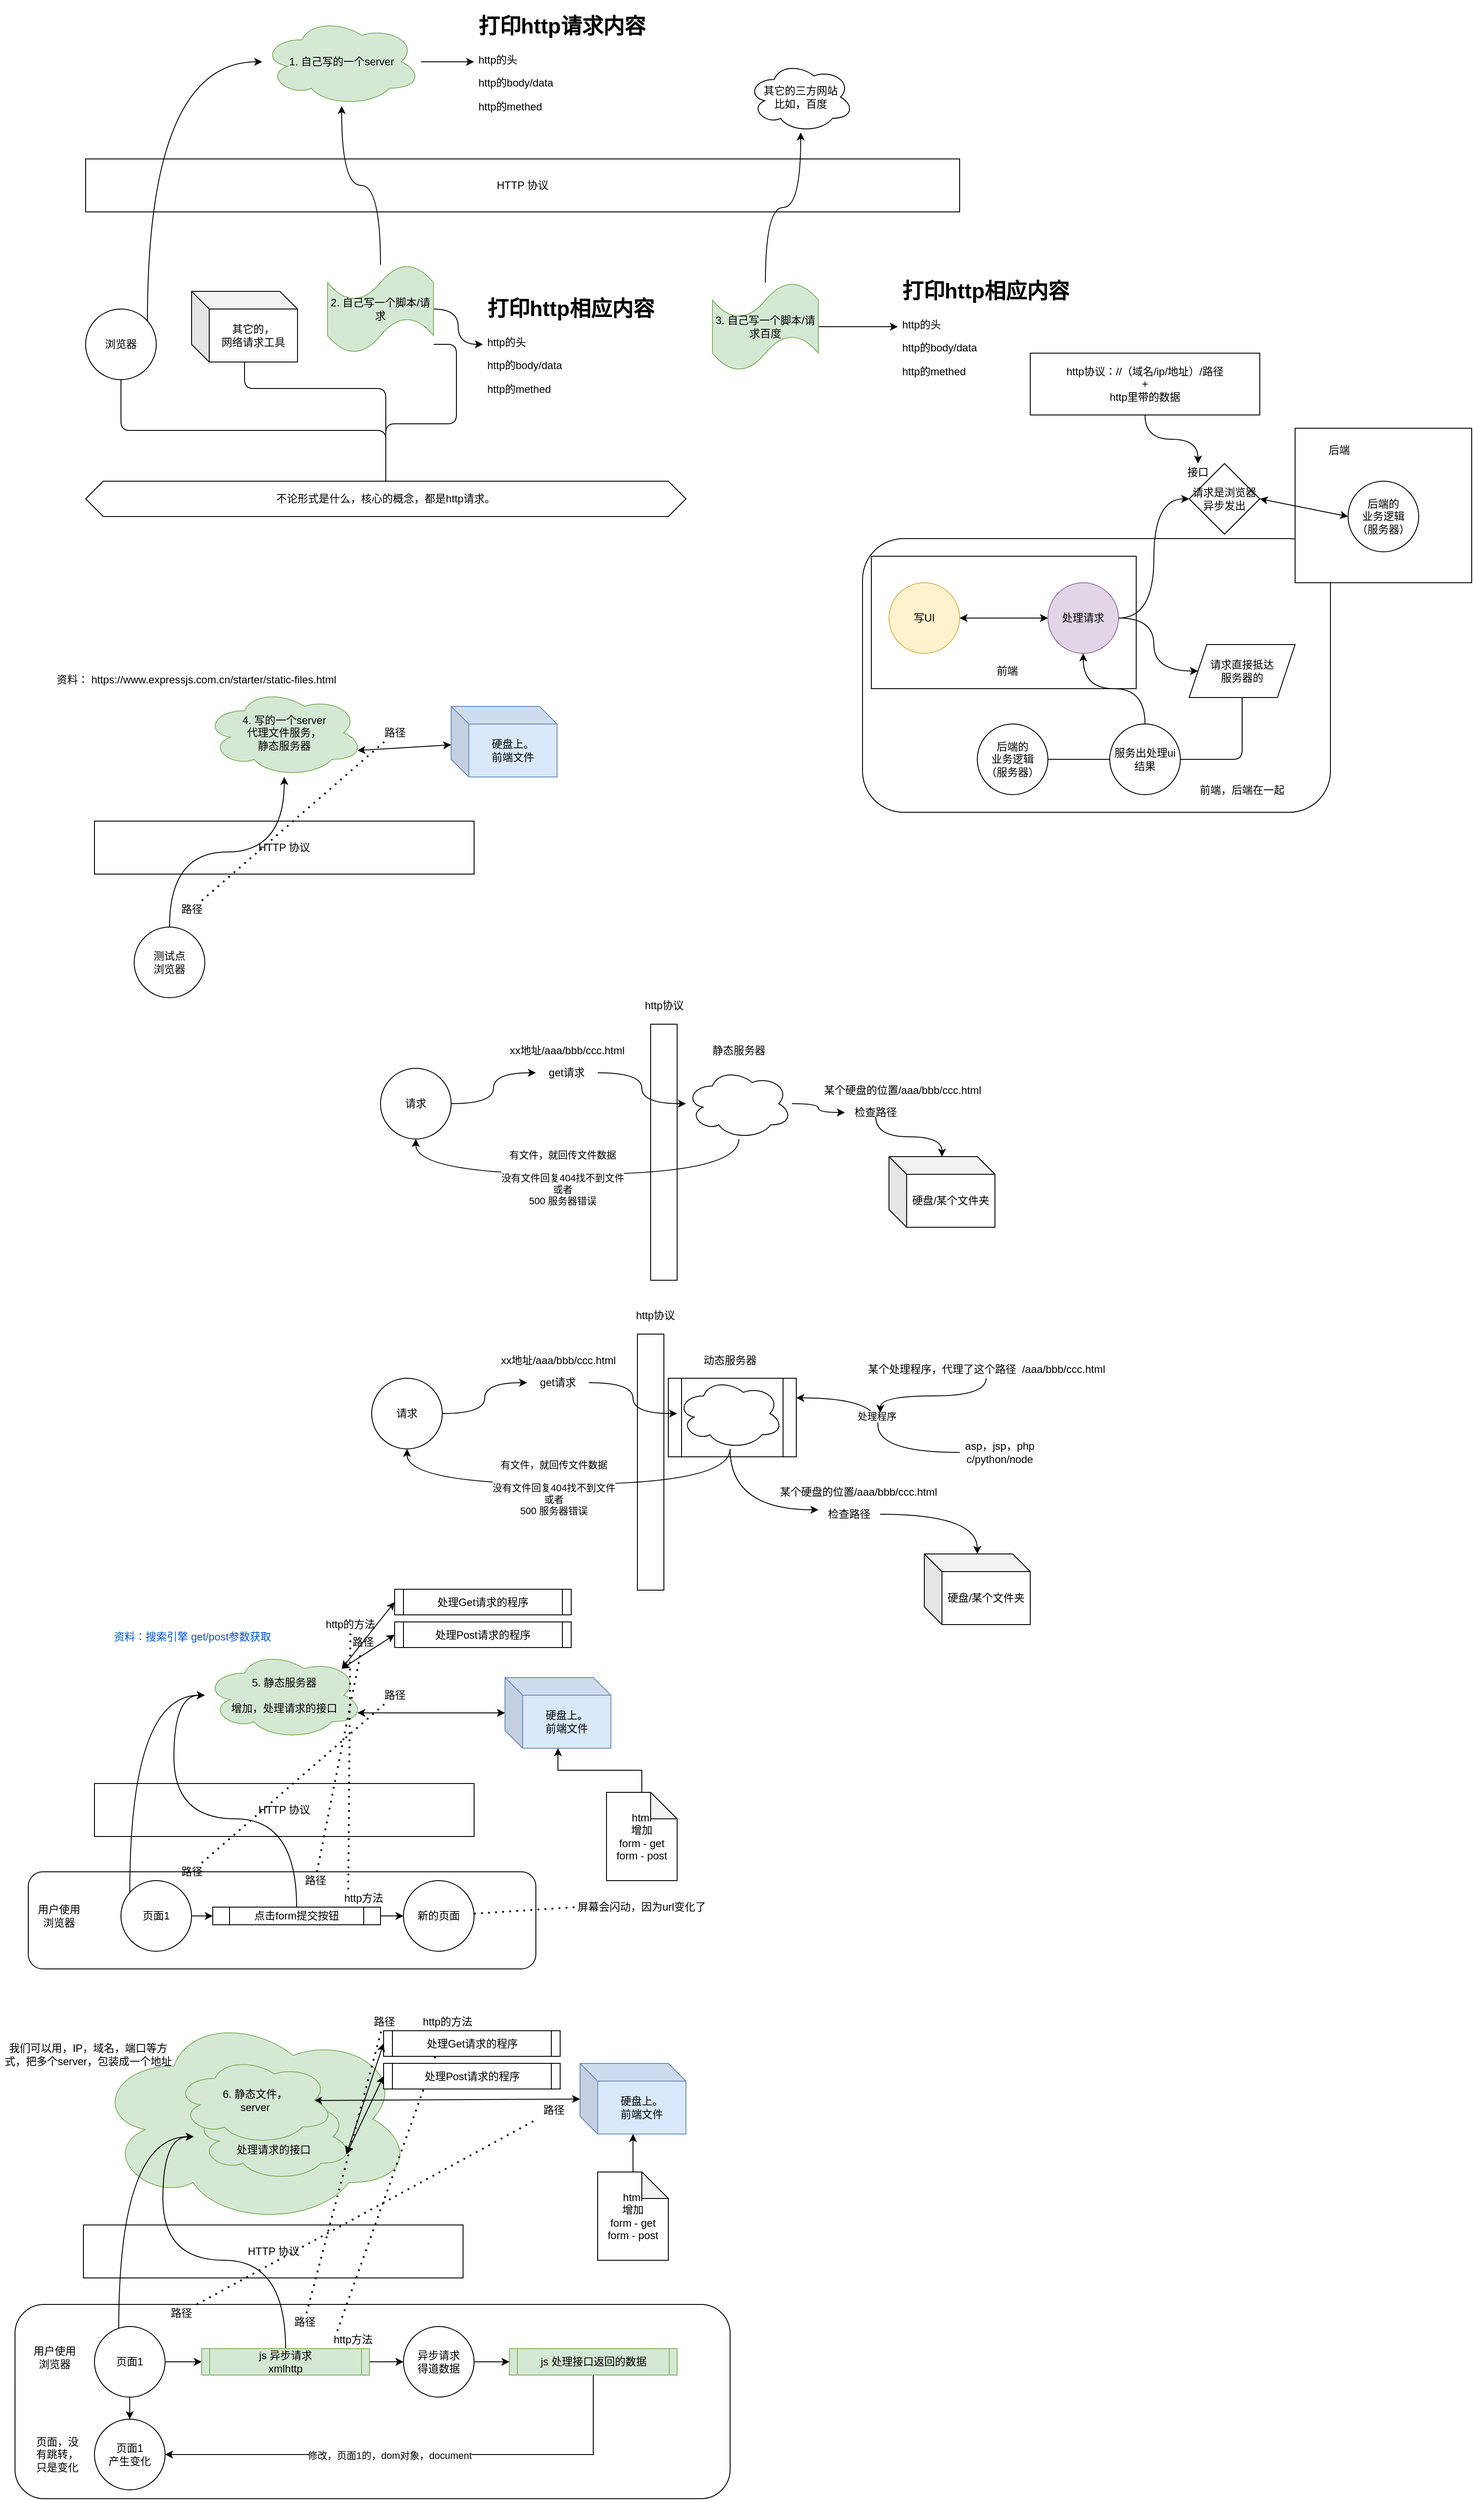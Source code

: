 <mxfile version="13.10.0" type="embed">
    <diagram id="GFjenZ3mAvN2gmw_pfTl" name="第 1 页">
        <mxGraphModel dx="1685" dy="584" grid="1" gridSize="10" guides="1" tooltips="1" connect="1" arrows="1" fold="1" page="1" pageScale="1" pageWidth="827" pageHeight="1169" math="0" shadow="0">
            <root>
                <mxCell id="0"/>
                <mxCell id="1" parent="0"/>
                <mxCell id="164" value="6. 静态文件，&lt;br&gt;server" style="ellipse;shape=cloud;whiteSpace=wrap;html=1;fillColor=#d5e8d4;strokeColor=#82b366;" vertex="1" parent="1">
                    <mxGeometry x="90" y="2300" width="360" height="240" as="geometry"/>
                </mxCell>
                <mxCell id="128" value="" style="rounded=1;whiteSpace=wrap;html=1;" parent="1" vertex="1">
                    <mxGeometry x="15" y="2140" width="575" height="110" as="geometry"/>
                </mxCell>
                <mxCell id="85" value="" style="shape=process;whiteSpace=wrap;html=1;backgroundOutline=1;strokeColor=#000000;" parent="1" vertex="1">
                    <mxGeometry x="740" y="1581" width="145" height="89" as="geometry"/>
                </mxCell>
                <mxCell id="66" value="" style="rounded=0;whiteSpace=wrap;html=1;strokeColor=#000000;" parent="1" vertex="1">
                    <mxGeometry x="720" y="1180" width="30" height="290" as="geometry"/>
                </mxCell>
                <mxCell id="43" value="" style="rounded=1;whiteSpace=wrap;html=1;strokeColor=#000000;" parent="1" vertex="1">
                    <mxGeometry x="960" y="630" width="530" height="310" as="geometry"/>
                </mxCell>
                <mxCell id="35" value="" style="rounded=0;whiteSpace=wrap;html=1;" parent="1" vertex="1">
                    <mxGeometry x="1450" y="505" width="200" height="175" as="geometry"/>
                </mxCell>
                <mxCell id="2" value="HTTP 协议" style="rounded=0;whiteSpace=wrap;html=1;" parent="1" vertex="1">
                    <mxGeometry x="80" y="200" width="990" height="60" as="geometry"/>
                </mxCell>
                <mxCell id="5" style="edgeStyle=orthogonalEdgeStyle;rounded=0;orthogonalLoop=1;jettySize=auto;html=1;curved=1;" parent="1" source="3" target="4" edge="1">
                    <mxGeometry relative="1" as="geometry">
                        <Array as="points">
                            <mxPoint x="150" y="90"/>
                        </Array>
                    </mxGeometry>
                </mxCell>
                <mxCell id="18" style="endArrow=none;html=1;fontFamily=Helvetica;fontSize=11;fontColor=#000000;align=center;strokeColor=#000000;edgeStyle=orthogonalEdgeStyle;" parent="1" source="3" target="17" edge="1">
                    <mxGeometry relative="1" as="geometry"/>
                </mxCell>
                <mxCell id="3" value="浏览器" style="ellipse;whiteSpace=wrap;html=1;aspect=fixed;" parent="1" vertex="1">
                    <mxGeometry x="80" y="370" width="80" height="80" as="geometry"/>
                </mxCell>
                <mxCell id="7" style="edgeStyle=orthogonalEdgeStyle;curved=1;rounded=0;orthogonalLoop=1;jettySize=auto;html=1;" parent="1" source="4" target="6" edge="1">
                    <mxGeometry relative="1" as="geometry"/>
                </mxCell>
                <mxCell id="4" value="1. 自己写的一个server" style="ellipse;shape=cloud;whiteSpace=wrap;html=1;fillColor=#d5e8d4;strokeColor=#82b366;" parent="1" vertex="1">
                    <mxGeometry x="280" y="40" width="180" height="100" as="geometry"/>
                </mxCell>
                <mxCell id="6" value="&lt;h1&gt;打印http请求内容&lt;/h1&gt;&lt;p&gt;http的头&lt;/p&gt;&lt;p&gt;http的body/data&lt;/p&gt;&lt;p&gt;http的methed&lt;/p&gt;" style="text;html=1;strokeColor=none;fillColor=none;spacing=5;spacingTop=-20;whiteSpace=wrap;overflow=hidden;rounded=0;" parent="1" vertex="1">
                    <mxGeometry x="520" y="30" width="300" height="120" as="geometry"/>
                </mxCell>
                <mxCell id="9" style="edgeStyle=orthogonalEdgeStyle;curved=1;rounded=0;orthogonalLoop=1;jettySize=auto;html=1;" parent="1" source="8" target="4" edge="1">
                    <mxGeometry relative="1" as="geometry"/>
                </mxCell>
                <mxCell id="11" style="edgeStyle=orthogonalEdgeStyle;curved=1;rounded=0;orthogonalLoop=1;jettySize=auto;html=1;" parent="1" source="8" target="10" edge="1">
                    <mxGeometry relative="1" as="geometry"/>
                </mxCell>
                <mxCell id="19" style="endArrow=none;html=1;fontFamily=Helvetica;fontSize=11;fontColor=#000000;align=center;strokeColor=#000000;edgeStyle=orthogonalEdgeStyle;" parent="1" source="8" target="17" edge="1">
                    <mxGeometry relative="1" as="geometry">
                        <Array as="points">
                            <mxPoint x="500" y="410"/>
                            <mxPoint x="500" y="500"/>
                            <mxPoint x="420" y="500"/>
                        </Array>
                    </mxGeometry>
                </mxCell>
                <mxCell id="8" value="2. 自己写一个脚本/请求" style="shape=tape;whiteSpace=wrap;html=1;fillColor=#d5e8d4;strokeColor=#82b366;" parent="1" vertex="1">
                    <mxGeometry x="354" y="320" width="120" height="100" as="geometry"/>
                </mxCell>
                <mxCell id="10" value="&lt;h1&gt;打印http相应内容&lt;/h1&gt;&lt;p&gt;http的头&lt;/p&gt;&lt;p&gt;http的body/data&lt;/p&gt;&lt;p&gt;http的methed&lt;/p&gt;" style="text;html=1;strokeColor=none;fillColor=none;spacing=5;spacingTop=-20;whiteSpace=wrap;overflow=hidden;rounded=0;" parent="1" vertex="1">
                    <mxGeometry x="530" y="350" width="210" height="120" as="geometry"/>
                </mxCell>
                <mxCell id="12" value="其它的三方网站&lt;br&gt;比如，百度" style="ellipse;shape=cloud;whiteSpace=wrap;html=1;" parent="1" vertex="1">
                    <mxGeometry x="830" y="90" width="120" height="80" as="geometry"/>
                </mxCell>
                <mxCell id="14" style="edgeStyle=orthogonalEdgeStyle;curved=1;rounded=0;orthogonalLoop=1;jettySize=auto;html=1;" parent="1" source="13" target="12" edge="1">
                    <mxGeometry relative="1" as="geometry"/>
                </mxCell>
                <mxCell id="16" style="edgeStyle=orthogonalEdgeStyle;curved=1;rounded=0;orthogonalLoop=1;jettySize=auto;html=1;entryX=0;entryY=0.5;entryDx=0;entryDy=0;" parent="1" source="13" target="15" edge="1">
                    <mxGeometry relative="1" as="geometry"/>
                </mxCell>
                <mxCell id="13" value="3. 自己写一个脚本/请求百度" style="shape=tape;whiteSpace=wrap;html=1;fillColor=#d5e8d4;strokeColor=#82b366;" parent="1" vertex="1">
                    <mxGeometry x="790" y="340" width="120" height="100" as="geometry"/>
                </mxCell>
                <mxCell id="15" value="&lt;h1&gt;打印http相应内容&lt;/h1&gt;&lt;p&gt;http的头&lt;/p&gt;&lt;p&gt;http的body/data&lt;/p&gt;&lt;p&gt;http的methed&lt;/p&gt;" style="text;html=1;strokeColor=none;fillColor=none;spacing=5;spacingTop=-20;whiteSpace=wrap;overflow=hidden;rounded=0;" parent="1" vertex="1">
                    <mxGeometry x="1000" y="330" width="210" height="120" as="geometry"/>
                </mxCell>
                <mxCell id="17" value="不论形式是什么，核心的概念，都是http请求。" style="shape=hexagon;perimeter=hexagonPerimeter2;whiteSpace=wrap;html=1;fixedSize=1;" parent="1" vertex="1">
                    <mxGeometry x="80" y="565" width="680" height="40" as="geometry"/>
                </mxCell>
                <mxCell id="22" style="endArrow=none;html=1;fontFamily=Helvetica;fontSize=11;fontColor=#000000;align=center;strokeColor=#000000;edgeStyle=orthogonalEdgeStyle;" parent="1" source="21" target="17" edge="1">
                    <mxGeometry relative="1" as="geometry">
                        <Array as="points">
                            <mxPoint x="260" y="460"/>
                            <mxPoint x="420" y="460"/>
                        </Array>
                    </mxGeometry>
                </mxCell>
                <mxCell id="21" value="其它的，&lt;br&gt;网络请求工具" style="shape=cube;whiteSpace=wrap;html=1;boundedLbl=1;backgroundOutline=1;darkOpacity=0.05;darkOpacity2=0.1;" parent="1" vertex="1">
                    <mxGeometry x="200" y="350" width="120" height="80" as="geometry"/>
                </mxCell>
                <mxCell id="28" value="" style="group" parent="1" vertex="1" connectable="0">
                    <mxGeometry x="970" y="650" width="300" height="150" as="geometry"/>
                </mxCell>
                <mxCell id="26" value="" style="rounded=0;whiteSpace=wrap;html=1;" parent="28" vertex="1">
                    <mxGeometry width="300" height="150" as="geometry"/>
                </mxCell>
                <mxCell id="23" value="处理请求" style="ellipse;whiteSpace=wrap;html=1;aspect=fixed;fillColor=#e1d5e7;strokeColor=#9673a6;" parent="28" vertex="1">
                    <mxGeometry x="200" y="30" width="80" height="80" as="geometry"/>
                </mxCell>
                <mxCell id="24" value="写UI" style="ellipse;whiteSpace=wrap;html=1;aspect=fixed;fillColor=#fff2cc;strokeColor=#d6b656;" parent="28" vertex="1">
                    <mxGeometry x="20" y="30" width="80" height="80" as="geometry"/>
                </mxCell>
                <mxCell id="25" value="" style="endArrow=classic;startArrow=classic;html=1;" parent="28" source="24" target="23" edge="1">
                    <mxGeometry width="50" height="50" relative="1" as="geometry">
                        <mxPoint x="130" y="100" as="sourcePoint"/>
                        <mxPoint x="180" y="50" as="targetPoint"/>
                    </mxGeometry>
                </mxCell>
                <mxCell id="27" value="前端" style="text;html=1;strokeColor=none;fillColor=none;align=center;verticalAlign=middle;whiteSpace=wrap;rounded=0;" parent="28" vertex="1">
                    <mxGeometry x="134" y="120" width="40" height="20" as="geometry"/>
                </mxCell>
                <mxCell id="29" value="请求是浏览器异步发出" style="rhombus;whiteSpace=wrap;html=1;" parent="1" vertex="1">
                    <mxGeometry x="1330" y="545" width="80" height="80" as="geometry"/>
                </mxCell>
                <mxCell id="42" style="endArrow=none;html=1;fontFamily=Helvetica;fontSize=11;fontColor=#000000;align=center;strokeColor=#000000;edgeStyle=orthogonalEdgeStyle;" parent="1" source="30" target="41" edge="1">
                    <mxGeometry relative="1" as="geometry">
                        <Array as="points">
                            <mxPoint x="1390" y="880"/>
                        </Array>
                    </mxGeometry>
                </mxCell>
                <mxCell id="30" value="请求直接抵达&lt;br&gt;服务器的" style="shape=parallelogram;perimeter=parallelogramPerimeter;whiteSpace=wrap;html=1;fixedSize=1;" parent="1" vertex="1">
                    <mxGeometry x="1330" y="750" width="120" height="60" as="geometry"/>
                </mxCell>
                <mxCell id="31" style="edgeStyle=orthogonalEdgeStyle;curved=1;rounded=0;orthogonalLoop=1;jettySize=auto;html=1;entryX=0;entryY=0.5;entryDx=0;entryDy=0;" parent="1" source="23" target="29" edge="1">
                    <mxGeometry relative="1" as="geometry"/>
                </mxCell>
                <mxCell id="32" style="edgeStyle=orthogonalEdgeStyle;curved=1;rounded=0;orthogonalLoop=1;jettySize=auto;html=1;entryX=0;entryY=0.5;entryDx=0;entryDy=0;" parent="1" source="23" target="30" edge="1">
                    <mxGeometry relative="1" as="geometry"/>
                </mxCell>
                <mxCell id="33" value="后端的&lt;br&gt;业务逻辑&lt;br&gt;（服务器）" style="ellipse;whiteSpace=wrap;html=1;aspect=fixed;" parent="1" vertex="1">
                    <mxGeometry x="1510" y="565" width="80" height="80" as="geometry"/>
                </mxCell>
                <mxCell id="34" value="" style="endArrow=classic;startArrow=classic;html=1;entryX=0;entryY=0.5;entryDx=0;entryDy=0;exitX=1;exitY=0.5;exitDx=0;exitDy=0;" parent="1" source="29" target="33" edge="1">
                    <mxGeometry width="50" height="50" relative="1" as="geometry">
                        <mxPoint x="1480" y="560" as="sourcePoint"/>
                        <mxPoint x="1530" y="510" as="targetPoint"/>
                    </mxGeometry>
                </mxCell>
                <mxCell id="36" value="后端" style="text;html=1;strokeColor=none;fillColor=none;align=center;verticalAlign=middle;whiteSpace=wrap;rounded=0;" parent="1" vertex="1">
                    <mxGeometry x="1480" y="520" width="40" height="20" as="geometry"/>
                </mxCell>
                <mxCell id="37" value="接口" style="text;html=1;strokeColor=none;fillColor=none;align=center;verticalAlign=middle;whiteSpace=wrap;rounded=0;" parent="1" vertex="1">
                    <mxGeometry x="1320" y="545" width="40" height="20" as="geometry"/>
                </mxCell>
                <mxCell id="39" value="" style="edgeStyle=orthogonalEdgeStyle;curved=1;rounded=0;orthogonalLoop=1;jettySize=auto;html=1;" parent="1" source="38" target="37" edge="1">
                    <mxGeometry relative="1" as="geometry"/>
                </mxCell>
                <mxCell id="38" value="http协议：//（域名/ip/地址）/路径&lt;br&gt;+&lt;br&gt;http里带的数据" style="text;html=1;fillColor=none;align=center;verticalAlign=middle;whiteSpace=wrap;rounded=0;strokeColor=#000000;" parent="1" vertex="1">
                    <mxGeometry x="1150" y="420" width="260" height="70" as="geometry"/>
                </mxCell>
                <mxCell id="41" value="后端的&lt;br&gt;业务逻辑&lt;br&gt;（服务器）" style="ellipse;whiteSpace=wrap;html=1;aspect=fixed;" parent="1" vertex="1">
                    <mxGeometry x="1090" y="840" width="80" height="80" as="geometry"/>
                </mxCell>
                <mxCell id="44" value="前端，后端在一起" style="text;html=1;strokeColor=none;fillColor=none;align=center;verticalAlign=middle;whiteSpace=wrap;rounded=0;" parent="1" vertex="1">
                    <mxGeometry x="1330" y="900" width="120" height="30" as="geometry"/>
                </mxCell>
                <mxCell id="46" style="edgeStyle=orthogonalEdgeStyle;curved=1;rounded=0;orthogonalLoop=1;jettySize=auto;html=1;" parent="1" source="45" target="23" edge="1">
                    <mxGeometry relative="1" as="geometry"/>
                </mxCell>
                <mxCell id="45" value="服务出处理ui结果" style="ellipse;whiteSpace=wrap;html=1;aspect=fixed;strokeColor=#000000;" parent="1" vertex="1">
                    <mxGeometry x="1240" y="840" width="80" height="80" as="geometry"/>
                </mxCell>
                <mxCell id="47" value="4. 写的一个server&lt;br&gt;代理文件服务，&lt;br&gt;静态服务器" style="ellipse;shape=cloud;whiteSpace=wrap;html=1;fillColor=#d5e8d4;strokeColor=#82b366;" parent="1" vertex="1">
                    <mxGeometry x="215" y="800" width="180" height="100" as="geometry"/>
                </mxCell>
                <mxCell id="48" value="静态服务器" style="text;html=1;strokeColor=none;fillColor=none;align=center;verticalAlign=middle;whiteSpace=wrap;rounded=0;" parent="1" vertex="1">
                    <mxGeometry x="770" y="1200" width="100" height="20" as="geometry"/>
                </mxCell>
                <mxCell id="51" value="请求" style="ellipse;whiteSpace=wrap;html=1;aspect=fixed;strokeColor=#000000;" parent="1" vertex="1">
                    <mxGeometry x="414" y="1230" width="80" height="80" as="geometry"/>
                </mxCell>
                <mxCell id="57" style="edgeStyle=orthogonalEdgeStyle;curved=1;rounded=0;orthogonalLoop=1;jettySize=auto;html=1;" parent="1" source="54" target="56" edge="1">
                    <mxGeometry relative="1" as="geometry"/>
                </mxCell>
                <mxCell id="63" style="edgeStyle=orthogonalEdgeStyle;curved=1;rounded=0;orthogonalLoop=1;jettySize=auto;html=1;entryX=0.5;entryY=1;entryDx=0;entryDy=0;" parent="1" source="53" target="51" edge="1">
                    <mxGeometry relative="1" as="geometry">
                        <Array as="points">
                            <mxPoint x="820" y="1350"/>
                            <mxPoint x="454" y="1350"/>
                        </Array>
                    </mxGeometry>
                </mxCell>
                <mxCell id="64" value="有文件，就回传文件数据&lt;br&gt;&lt;br&gt;没有文件回复404找不到文件&lt;br&gt;或者&lt;br&gt;500 服务器错误" style="edgeLabel;html=1;align=center;verticalAlign=middle;resizable=0;points=[];" parent="63" vertex="1" connectable="0">
                    <mxGeometry x="0.079" y="4" relative="1" as="geometry">
                        <mxPoint as="offset"/>
                    </mxGeometry>
                </mxCell>
                <mxCell id="53" value="" style="ellipse;shape=cloud;whiteSpace=wrap;html=1;strokeColor=#000000;" parent="1" vertex="1">
                    <mxGeometry x="760" y="1230" width="120" height="80" as="geometry"/>
                </mxCell>
                <mxCell id="56" value="硬盘/某个文件夹" style="shape=cube;whiteSpace=wrap;html=1;boundedLbl=1;backgroundOutline=1;darkOpacity=0.05;darkOpacity2=0.1;strokeColor=#000000;" parent="1" vertex="1">
                    <mxGeometry x="990" y="1330" width="120" height="80" as="geometry"/>
                </mxCell>
                <mxCell id="54" value="检查路径" style="text;html=1;strokeColor=none;fillColor=none;align=center;verticalAlign=middle;whiteSpace=wrap;rounded=0;" parent="1" vertex="1">
                    <mxGeometry x="940" y="1275" width="70" height="10" as="geometry"/>
                </mxCell>
                <mxCell id="59" style="edgeStyle=orthogonalEdgeStyle;curved=1;rounded=0;orthogonalLoop=1;jettySize=auto;html=1;" parent="1" source="53" target="54" edge="1">
                    <mxGeometry relative="1" as="geometry">
                        <mxPoint x="880" y="1270" as="sourcePoint"/>
                        <mxPoint x="1050" y="1330" as="targetPoint"/>
                    </mxGeometry>
                </mxCell>
                <mxCell id="65" value="" style="edgeStyle=orthogonalEdgeStyle;curved=1;rounded=0;orthogonalLoop=1;jettySize=auto;html=1;" parent="1" source="55" target="53" edge="1">
                    <mxGeometry relative="1" as="geometry"/>
                </mxCell>
                <mxCell id="55" value="get请求" style="text;html=1;strokeColor=none;fillColor=none;align=center;verticalAlign=middle;whiteSpace=wrap;rounded=0;" parent="1" vertex="1">
                    <mxGeometry x="590" y="1230" width="70" height="10" as="geometry"/>
                </mxCell>
                <mxCell id="60" style="edgeStyle=orthogonalEdgeStyle;curved=1;rounded=0;orthogonalLoop=1;jettySize=auto;html=1;" parent="1" source="51" target="55" edge="1">
                    <mxGeometry relative="1" as="geometry">
                        <mxPoint x="750" y="1270" as="targetPoint"/>
                        <mxPoint x="494" y="1270" as="sourcePoint"/>
                    </mxGeometry>
                </mxCell>
                <mxCell id="61" value="xx地址/aaa/bbb/ccc.html" style="text;html=1;align=center;verticalAlign=middle;resizable=0;points=[];autosize=1;" parent="1" vertex="1">
                    <mxGeometry x="550" y="1200" width="150" height="20" as="geometry"/>
                </mxCell>
                <mxCell id="62" value="某个硬盘的位置/aaa/bbb/ccc.html" style="text;html=1;align=center;verticalAlign=middle;resizable=0;points=[];autosize=1;" parent="1" vertex="1">
                    <mxGeometry x="910" y="1245" width="190" height="20" as="geometry"/>
                </mxCell>
                <mxCell id="67" value="http协议" style="text;html=1;align=center;verticalAlign=middle;resizable=0;points=[];autosize=1;" parent="1" vertex="1">
                    <mxGeometry x="705" y="1149" width="60" height="20" as="geometry"/>
                </mxCell>
                <mxCell id="68" value="" style="rounded=0;whiteSpace=wrap;html=1;strokeColor=#000000;" parent="1" vertex="1">
                    <mxGeometry x="705" y="1531" width="30" height="290" as="geometry"/>
                </mxCell>
                <mxCell id="69" value="动态服务器" style="text;html=1;strokeColor=none;fillColor=none;align=center;verticalAlign=middle;whiteSpace=wrap;rounded=0;" parent="1" vertex="1">
                    <mxGeometry x="760" y="1551" width="100" height="20" as="geometry"/>
                </mxCell>
                <mxCell id="70" value="请求" style="ellipse;whiteSpace=wrap;html=1;aspect=fixed;strokeColor=#000000;" parent="1" vertex="1">
                    <mxGeometry x="404" y="1581" width="80" height="80" as="geometry"/>
                </mxCell>
                <mxCell id="71" style="edgeStyle=orthogonalEdgeStyle;curved=1;rounded=0;orthogonalLoop=1;jettySize=auto;html=1;" parent="1" source="76" target="75" edge="1">
                    <mxGeometry relative="1" as="geometry"/>
                </mxCell>
                <mxCell id="72" style="edgeStyle=orthogonalEdgeStyle;curved=1;rounded=0;orthogonalLoop=1;jettySize=auto;html=1;entryX=0.5;entryY=1;entryDx=0;entryDy=0;" parent="1" source="74" target="70" edge="1">
                    <mxGeometry relative="1" as="geometry">
                        <Array as="points">
                            <mxPoint x="810" y="1701"/>
                            <mxPoint x="444" y="1701"/>
                        </Array>
                    </mxGeometry>
                </mxCell>
                <mxCell id="73" value="有文件，就回传文件数据&lt;br&gt;&lt;br&gt;没有文件回复404找不到文件&lt;br&gt;或者&lt;br&gt;500 服务器错误" style="edgeLabel;html=1;align=center;verticalAlign=middle;resizable=0;points=[];" parent="72" vertex="1" connectable="0">
                    <mxGeometry x="0.079" y="4" relative="1" as="geometry">
                        <mxPoint as="offset"/>
                    </mxGeometry>
                </mxCell>
                <mxCell id="74" value="" style="ellipse;shape=cloud;whiteSpace=wrap;html=1;strokeColor=#000000;" parent="1" vertex="1">
                    <mxGeometry x="750" y="1581" width="120" height="80" as="geometry"/>
                </mxCell>
                <mxCell id="75" value="硬盘/某个文件夹" style="shape=cube;whiteSpace=wrap;html=1;boundedLbl=1;backgroundOutline=1;darkOpacity=0.05;darkOpacity2=0.1;strokeColor=#000000;" parent="1" vertex="1">
                    <mxGeometry x="1030" y="1780" width="120" height="80" as="geometry"/>
                </mxCell>
                <mxCell id="76" value="检查路径" style="text;html=1;strokeColor=none;fillColor=none;align=center;verticalAlign=middle;whiteSpace=wrap;rounded=0;" parent="1" vertex="1">
                    <mxGeometry x="910" y="1730" width="70" height="10" as="geometry"/>
                </mxCell>
                <mxCell id="77" style="edgeStyle=orthogonalEdgeStyle;curved=1;rounded=0;orthogonalLoop=1;jettySize=auto;html=1;" parent="1" source="74" target="76" edge="1">
                    <mxGeometry relative="1" as="geometry">
                        <mxPoint x="870" y="1621" as="sourcePoint"/>
                        <mxPoint x="1040" y="1681" as="targetPoint"/>
                        <Array as="points">
                            <mxPoint x="810" y="1730"/>
                        </Array>
                    </mxGeometry>
                </mxCell>
                <mxCell id="78" value="" style="edgeStyle=orthogonalEdgeStyle;curved=1;rounded=0;orthogonalLoop=1;jettySize=auto;html=1;" parent="1" source="79" target="74" edge="1">
                    <mxGeometry relative="1" as="geometry"/>
                </mxCell>
                <mxCell id="79" value="get请求" style="text;html=1;strokeColor=none;fillColor=none;align=center;verticalAlign=middle;whiteSpace=wrap;rounded=0;" parent="1" vertex="1">
                    <mxGeometry x="580" y="1581" width="70" height="10" as="geometry"/>
                </mxCell>
                <mxCell id="80" style="edgeStyle=orthogonalEdgeStyle;curved=1;rounded=0;orthogonalLoop=1;jettySize=auto;html=1;" parent="1" source="70" target="79" edge="1">
                    <mxGeometry relative="1" as="geometry">
                        <mxPoint x="740" y="1621" as="targetPoint"/>
                        <mxPoint x="484" y="1621" as="sourcePoint"/>
                    </mxGeometry>
                </mxCell>
                <mxCell id="81" value="xx地址/aaa/bbb/ccc.html" style="text;html=1;align=center;verticalAlign=middle;resizable=0;points=[];autosize=1;" parent="1" vertex="1">
                    <mxGeometry x="540" y="1551" width="150" height="20" as="geometry"/>
                </mxCell>
                <mxCell id="82" value="某个硬盘的位置/aaa/bbb/ccc.html" style="text;html=1;align=center;verticalAlign=middle;resizable=0;points=[];autosize=1;" parent="1" vertex="1">
                    <mxGeometry x="860" y="1700" width="190" height="20" as="geometry"/>
                </mxCell>
                <mxCell id="83" value="http协议" style="text;html=1;align=center;verticalAlign=middle;resizable=0;points=[];autosize=1;" parent="1" vertex="1">
                    <mxGeometry x="695" y="1500" width="60" height="20" as="geometry"/>
                </mxCell>
                <mxCell id="86" style="edgeStyle=orthogonalEdgeStyle;curved=1;rounded=0;orthogonalLoop=1;jettySize=auto;html=1;entryX=1;entryY=0.25;entryDx=0;entryDy=0;" parent="1" source="84" target="85" edge="1">
                    <mxGeometry relative="1" as="geometry"/>
                </mxCell>
                <mxCell id="88" value="处理程序" style="edgeLabel;html=1;align=center;verticalAlign=middle;resizable=0;points=[];" parent="86" vertex="1" connectable="0">
                    <mxGeometry x="0.086" y="2" relative="1" as="geometry">
                        <mxPoint as="offset"/>
                    </mxGeometry>
                </mxCell>
                <mxCell id="84" value="asp，jsp，php&lt;br&gt;c/python/node" style="text;html=1;align=center;verticalAlign=middle;resizable=0;points=[];autosize=1;" parent="1" vertex="1">
                    <mxGeometry x="1070" y="1650" width="90" height="30" as="geometry"/>
                </mxCell>
                <mxCell id="90" style="edgeStyle=orthogonalEdgeStyle;curved=1;rounded=0;orthogonalLoop=1;jettySize=auto;html=1;" parent="1" source="89" edge="1">
                    <mxGeometry relative="1" as="geometry">
                        <mxPoint x="980" y="1620" as="targetPoint"/>
                    </mxGeometry>
                </mxCell>
                <mxCell id="89" value="某个处理程序，代理了这个路径&amp;nbsp; /aaa/bbb/ccc.html" style="text;html=1;align=center;verticalAlign=middle;resizable=0;points=[];autosize=1;" parent="1" vertex="1">
                    <mxGeometry x="960" y="1561" width="280" height="20" as="geometry"/>
                </mxCell>
                <mxCell id="91" value="HTTP 协议" style="rounded=0;whiteSpace=wrap;html=1;" parent="1" vertex="1">
                    <mxGeometry x="90" y="950" width="430" height="60" as="geometry"/>
                </mxCell>
                <mxCell id="94" style="edgeStyle=orthogonalEdgeStyle;curved=1;rounded=0;orthogonalLoop=1;jettySize=auto;html=1;" parent="1" source="93" target="47" edge="1">
                    <mxGeometry relative="1" as="geometry"/>
                </mxCell>
                <mxCell id="93" value="测试点&lt;br&gt;浏览器" style="ellipse;whiteSpace=wrap;html=1;aspect=fixed;strokeColor=#000000;" parent="1" vertex="1">
                    <mxGeometry x="135" y="1070" width="80" height="80" as="geometry"/>
                </mxCell>
                <mxCell id="95" value="硬盘上。&lt;br&gt;前端文件" style="shape=cube;whiteSpace=wrap;html=1;boundedLbl=1;backgroundOutline=1;darkOpacity=0.05;darkOpacity2=0.1;strokeColor=#6c8ebf;fillColor=#dae8fc;" parent="1" vertex="1">
                    <mxGeometry x="494" y="820" width="120" height="80" as="geometry"/>
                </mxCell>
                <mxCell id="96" value="" style="endArrow=classic;startArrow=classic;html=1;exitX=0.96;exitY=0.7;exitDx=0;exitDy=0;exitPerimeter=0;" parent="1" source="47" target="95" edge="1">
                    <mxGeometry width="50" height="50" relative="1" as="geometry">
                        <mxPoint x="410" y="890" as="sourcePoint"/>
                        <mxPoint x="460" y="840" as="targetPoint"/>
                    </mxGeometry>
                </mxCell>
                <mxCell id="97" value="路径" style="text;html=1;align=center;verticalAlign=middle;resizable=0;points=[];autosize=1;" parent="1" vertex="1">
                    <mxGeometry x="180" y="1040" width="40" height="20" as="geometry"/>
                </mxCell>
                <mxCell id="98" value="路径" style="text;html=1;align=center;verticalAlign=middle;resizable=0;points=[];autosize=1;" parent="1" vertex="1">
                    <mxGeometry x="410" y="840" width="40" height="20" as="geometry"/>
                </mxCell>
                <mxCell id="99" value="" style="endArrow=none;dashed=1;html=1;dashPattern=1 3;strokeWidth=2;" parent="1" source="97" target="98" edge="1">
                    <mxGeometry width="50" height="50" relative="1" as="geometry">
                        <mxPoint x="400" y="920" as="sourcePoint"/>
                        <mxPoint x="450" y="870" as="targetPoint"/>
                    </mxGeometry>
                </mxCell>
                <mxCell id="100" value="资料： https://www.expressjs.com.cn/starter/static-files.html" style="text;html=1;align=center;verticalAlign=middle;resizable=0;points=[];autosize=1;" parent="1" vertex="1">
                    <mxGeometry x="40" y="780" width="330" height="20" as="geometry"/>
                </mxCell>
                <mxCell id="101" value="5. 静态服务器&lt;br&gt;&lt;br&gt;增加，处理请求的接口" style="ellipse;shape=cloud;whiteSpace=wrap;html=1;fillColor=#d5e8d4;strokeColor=#82b366;" parent="1" vertex="1">
                    <mxGeometry x="215" y="1890" width="180" height="100" as="geometry"/>
                </mxCell>
                <mxCell id="102" value="HTTP 协议" style="rounded=0;whiteSpace=wrap;html=1;" parent="1" vertex="1">
                    <mxGeometry x="90" y="2040" width="430" height="60" as="geometry"/>
                </mxCell>
                <mxCell id="103" style="edgeStyle=orthogonalEdgeStyle;curved=1;rounded=0;orthogonalLoop=1;jettySize=auto;html=1;" parent="1" source="104" target="101" edge="1">
                    <mxGeometry relative="1" as="geometry">
                        <Array as="points">
                            <mxPoint x="130" y="1940"/>
                        </Array>
                    </mxGeometry>
                </mxCell>
                <mxCell id="117" style="edgeStyle=orthogonalEdgeStyle;rounded=0;orthogonalLoop=1;jettySize=auto;html=1;" parent="1" source="104" target="116" edge="1">
                    <mxGeometry relative="1" as="geometry"/>
                </mxCell>
                <mxCell id="104" value="页面1" style="ellipse;whiteSpace=wrap;html=1;aspect=fixed;strokeColor=#000000;" parent="1" vertex="1">
                    <mxGeometry x="120" y="2150" width="80" height="80" as="geometry"/>
                </mxCell>
                <mxCell id="105" value="硬盘上。&lt;br&gt;前端文件" style="shape=cube;whiteSpace=wrap;html=1;boundedLbl=1;backgroundOutline=1;darkOpacity=0.05;darkOpacity2=0.1;strokeColor=#6c8ebf;fillColor=#dae8fc;" parent="1" vertex="1">
                    <mxGeometry x="555" y="1920" width="120" height="80" as="geometry"/>
                </mxCell>
                <mxCell id="106" value="" style="endArrow=classic;startArrow=classic;html=1;exitX=0.96;exitY=0.7;exitDx=0;exitDy=0;exitPerimeter=0;" parent="1" source="101" target="105" edge="1">
                    <mxGeometry width="50" height="50" relative="1" as="geometry">
                        <mxPoint x="410" y="1980" as="sourcePoint"/>
                        <mxPoint x="460" y="1930" as="targetPoint"/>
                    </mxGeometry>
                </mxCell>
                <mxCell id="107" value="路径" style="text;html=1;align=center;verticalAlign=middle;resizable=0;points=[];autosize=1;" parent="1" vertex="1">
                    <mxGeometry x="180" y="2130" width="40" height="20" as="geometry"/>
                </mxCell>
                <mxCell id="108" value="路径" style="text;html=1;align=center;verticalAlign=middle;resizable=0;points=[];autosize=1;" parent="1" vertex="1">
                    <mxGeometry x="410" y="1930" width="40" height="20" as="geometry"/>
                </mxCell>
                <mxCell id="109" value="" style="endArrow=none;dashed=1;html=1;dashPattern=1 3;strokeWidth=2;" parent="1" source="107" target="108" edge="1">
                    <mxGeometry width="50" height="50" relative="1" as="geometry">
                        <mxPoint x="400" y="2010" as="sourcePoint"/>
                        <mxPoint x="450" y="1960" as="targetPoint"/>
                    </mxGeometry>
                </mxCell>
                <UserObject label="资料：搜索引擎 get/post参数获取" link="https://cn.bing.com/search?q=express+%E8%8E%B7%E5%8F%96post%E5%8F%82%E6%95%B0&amp;qs=AS&amp;pq=express+%E8%8E%B7%E5%8F%96&amp;sc=8-10&amp;cvid=F845AE0C016A409F92FF07F402CE50AC&amp;FORM=QBLH&amp;sp=1" id="112">
                    <mxCell style="fillColor=none;strokeColor=none;html=1;fontColor=#0057D8;align=left;fontSize=12" parent="1" vertex="1">
                        <mxGeometry x="110" y="1857" width="125" height="33" as="geometry"/>
                    </mxCell>
                </UserObject>
                <mxCell id="115" style="edgeStyle=orthogonalEdgeStyle;rounded=0;orthogonalLoop=1;jettySize=auto;html=1;" parent="1" source="114" target="105" edge="1">
                    <mxGeometry relative="1" as="geometry"/>
                </mxCell>
                <mxCell id="114" value="html&lt;br&gt;增加&lt;br&gt;form - get&lt;br&gt;form - post" style="shape=note;whiteSpace=wrap;html=1;backgroundOutline=1;darkOpacity=0.05;" parent="1" vertex="1">
                    <mxGeometry x="670" y="2050" width="80" height="100" as="geometry"/>
                </mxCell>
                <mxCell id="118" style="curved=1;endArrow=classic;html=1;fontFamily=Helvetica;fontSize=11;fontColor=#000000;align=center;strokeColor=#000000;edgeStyle=orthogonalEdgeStyle;" parent="1" source="116" target="101" edge="1">
                    <mxGeometry relative="1" as="geometry">
                        <Array as="points">
                            <mxPoint x="319" y="2080"/>
                            <mxPoint x="180" y="2080"/>
                            <mxPoint x="180" y="1940"/>
                        </Array>
                    </mxGeometry>
                </mxCell>
                <mxCell id="126" style="edgeStyle=orthogonalEdgeStyle;rounded=0;orthogonalLoop=1;jettySize=auto;html=1;" parent="1" source="116" target="125" edge="1">
                    <mxGeometry relative="1" as="geometry"/>
                </mxCell>
                <mxCell id="116" value="点击form提交按钮" style="shape=process;whiteSpace=wrap;html=1;backgroundOutline=1;fontFamily=Helvetica;fontSize=12;fontColor=#000000;align=center;strokeColor=#000000;fillColor=#ffffff;" parent="1" vertex="1">
                    <mxGeometry x="224" y="2180" width="190" height="20" as="geometry"/>
                </mxCell>
                <mxCell id="119" value="路径" style="text;html=1;align=center;verticalAlign=middle;resizable=0;points=[];autosize=1;" parent="1" vertex="1">
                    <mxGeometry x="320" y="2140" width="40" height="20" as="geometry"/>
                </mxCell>
                <mxCell id="120" value="" style="endArrow=none;dashed=1;html=1;dashPattern=1 3;strokeWidth=2;" parent="1" source="119" target="131" edge="1">
                    <mxGeometry width="50" height="50" relative="1" as="geometry">
                        <mxPoint x="221.5" y="2140" as="sourcePoint"/>
                        <mxPoint x="428.5" y="1960" as="targetPoint"/>
                    </mxGeometry>
                </mxCell>
                <mxCell id="121" value="http方法" style="text;html=1;strokeColor=none;fillColor=none;align=center;verticalAlign=middle;whiteSpace=wrap;rounded=0;" parent="1" vertex="1">
                    <mxGeometry x="360" y="2160" width="70" height="20" as="geometry"/>
                </mxCell>
                <mxCell id="122" value="http的方法" style="text;html=1;strokeColor=none;fillColor=none;align=center;verticalAlign=middle;whiteSpace=wrap;rounded=0;" parent="1" vertex="1">
                    <mxGeometry x="340" y="1850" width="80" height="20" as="geometry"/>
                </mxCell>
                <mxCell id="123" value="" style="endArrow=none;dashed=1;html=1;dashPattern=1 3;strokeWidth=2;exitX=0.25;exitY=0;exitDx=0;exitDy=0;" parent="1" source="121" target="122" edge="1">
                    <mxGeometry width="50" height="50" relative="1" as="geometry">
                        <mxPoint x="490" y="2240" as="sourcePoint"/>
                        <mxPoint x="540" y="2190" as="targetPoint"/>
                    </mxGeometry>
                </mxCell>
                <mxCell id="125" value="新的页面" style="ellipse;whiteSpace=wrap;html=1;aspect=fixed;" parent="1" vertex="1">
                    <mxGeometry x="440" y="2150" width="80" height="80" as="geometry"/>
                </mxCell>
                <mxCell id="127" value="用户使用浏览器" style="text;html=1;strokeColor=none;fillColor=none;align=center;verticalAlign=middle;whiteSpace=wrap;rounded=0;" parent="1" vertex="1">
                    <mxGeometry x="20" y="2180" width="60" height="20" as="geometry"/>
                </mxCell>
                <mxCell id="129" value="处理Get请求的程序" style="shape=process;whiteSpace=wrap;html=1;backgroundOutline=1;size=0.05;" parent="1" vertex="1">
                    <mxGeometry x="430" y="1820" width="200" height="29" as="geometry"/>
                </mxCell>
                <mxCell id="130" value="处理Post请求的程序" style="shape=process;whiteSpace=wrap;html=1;backgroundOutline=1;size=0.05;" parent="1" vertex="1">
                    <mxGeometry x="430" y="1857" width="200" height="29" as="geometry"/>
                </mxCell>
                <mxCell id="131" value="路径" style="text;html=1;align=center;verticalAlign=middle;resizable=0;points=[];autosize=1;" parent="1" vertex="1">
                    <mxGeometry x="374" y="1870" width="40" height="20" as="geometry"/>
                </mxCell>
                <mxCell id="132" value="" style="endArrow=classic;startArrow=classic;html=1;entryX=0;entryY=0.5;entryDx=0;entryDy=0;" parent="1" target="130" edge="1">
                    <mxGeometry width="50" height="50" relative="1" as="geometry">
                        <mxPoint x="370" y="1910" as="sourcePoint"/>
                        <mxPoint x="400" y="1880" as="targetPoint"/>
                    </mxGeometry>
                </mxCell>
                <mxCell id="133" value="" style="endArrow=classic;startArrow=classic;html=1;entryX=0;entryY=0.5;entryDx=0;entryDy=0;" parent="1" target="129" edge="1">
                    <mxGeometry width="50" height="50" relative="1" as="geometry">
                        <mxPoint x="370" y="1910" as="sourcePoint"/>
                        <mxPoint x="440" y="1881.5" as="targetPoint"/>
                    </mxGeometry>
                </mxCell>
                <mxCell id="134" value="" style="rounded=1;whiteSpace=wrap;html=1;" vertex="1" parent="1">
                    <mxGeometry y="2630" width="810" height="220" as="geometry"/>
                </mxCell>
                <mxCell id="135" value="&lt;br&gt;&lt;br&gt;处理请求的接口" style="ellipse;shape=cloud;whiteSpace=wrap;html=1;fillColor=#d5e8d4;strokeColor=#82b366;" vertex="1" parent="1">
                    <mxGeometry x="202.5" y="2390" width="180" height="100" as="geometry"/>
                </mxCell>
                <mxCell id="136" value="HTTP 协议" style="rounded=0;whiteSpace=wrap;html=1;" vertex="1" parent="1">
                    <mxGeometry x="77.5" y="2540" width="430" height="60" as="geometry"/>
                </mxCell>
                <mxCell id="137" style="edgeStyle=orthogonalEdgeStyle;curved=1;rounded=0;orthogonalLoop=1;jettySize=auto;html=1;" edge="1" parent="1" source="139" target="135">
                    <mxGeometry relative="1" as="geometry">
                        <Array as="points">
                            <mxPoint x="117.5" y="2440"/>
                        </Array>
                    </mxGeometry>
                </mxCell>
                <mxCell id="138" style="edgeStyle=orthogonalEdgeStyle;rounded=0;orthogonalLoop=1;jettySize=auto;html=1;" edge="1" parent="1" source="139" target="150">
                    <mxGeometry relative="1" as="geometry"/>
                </mxCell>
                <mxCell id="173" style="edgeStyle=orthogonalEdgeStyle;rounded=0;orthogonalLoop=1;jettySize=auto;html=1;" edge="1" parent="1" source="139" target="170">
                    <mxGeometry relative="1" as="geometry"/>
                </mxCell>
                <mxCell id="139" value="页面1" style="ellipse;whiteSpace=wrap;html=1;aspect=fixed;strokeColor=#000000;" vertex="1" parent="1">
                    <mxGeometry x="90" y="2655" width="80" height="80" as="geometry"/>
                </mxCell>
                <mxCell id="140" value="硬盘上。&lt;br&gt;前端文件" style="shape=cube;whiteSpace=wrap;html=1;boundedLbl=1;backgroundOutline=1;darkOpacity=0.05;darkOpacity2=0.1;strokeColor=#6c8ebf;fillColor=#dae8fc;" vertex="1" parent="1">
                    <mxGeometry x="640" y="2357" width="120" height="80" as="geometry"/>
                </mxCell>
                <mxCell id="141" value="" style="endArrow=classic;startArrow=classic;html=1;exitX=0.875;exitY=0.5;exitDx=0;exitDy=0;exitPerimeter=0;" edge="1" parent="1" source="163" target="140">
                    <mxGeometry width="50" height="50" relative="1" as="geometry">
                        <mxPoint x="397.5" y="2480" as="sourcePoint"/>
                        <mxPoint x="447.5" y="2430" as="targetPoint"/>
                    </mxGeometry>
                </mxCell>
                <mxCell id="142" value="路径" style="text;html=1;align=center;verticalAlign=middle;resizable=0;points=[];autosize=1;" vertex="1" parent="1">
                    <mxGeometry x="167.5" y="2630" width="40" height="20" as="geometry"/>
                </mxCell>
                <mxCell id="143" value="路径" style="text;html=1;align=center;verticalAlign=middle;resizable=0;points=[];autosize=1;" vertex="1" parent="1">
                    <mxGeometry x="590" y="2400" width="40" height="20" as="geometry"/>
                </mxCell>
                <mxCell id="144" value="" style="endArrow=none;dashed=1;html=1;dashPattern=1 3;strokeWidth=2;" edge="1" parent="1" source="142" target="143">
                    <mxGeometry width="50" height="50" relative="1" as="geometry">
                        <mxPoint x="387.5" y="2510" as="sourcePoint"/>
                        <mxPoint x="437.5" y="2460" as="targetPoint"/>
                    </mxGeometry>
                </mxCell>
                <mxCell id="146" style="edgeStyle=orthogonalEdgeStyle;rounded=0;orthogonalLoop=1;jettySize=auto;html=1;" edge="1" parent="1" source="147" target="140">
                    <mxGeometry relative="1" as="geometry"/>
                </mxCell>
                <mxCell id="147" value="html&lt;br&gt;增加&lt;br&gt;form - get&lt;br&gt;form - post" style="shape=note;whiteSpace=wrap;html=1;backgroundOutline=1;darkOpacity=0.05;" vertex="1" parent="1">
                    <mxGeometry x="660" y="2480" width="80" height="100" as="geometry"/>
                </mxCell>
                <mxCell id="148" style="curved=1;endArrow=classic;html=1;fontFamily=Helvetica;fontSize=11;fontColor=#000000;align=center;strokeColor=#000000;edgeStyle=orthogonalEdgeStyle;" edge="1" parent="1" source="150" target="135">
                    <mxGeometry relative="1" as="geometry">
                        <Array as="points">
                            <mxPoint x="306.5" y="2580"/>
                            <mxPoint x="167.5" y="2580"/>
                            <mxPoint x="167.5" y="2440"/>
                        </Array>
                    </mxGeometry>
                </mxCell>
                <mxCell id="149" style="edgeStyle=orthogonalEdgeStyle;rounded=0;orthogonalLoop=1;jettySize=auto;html=1;" edge="1" parent="1" source="150" target="156">
                    <mxGeometry relative="1" as="geometry"/>
                </mxCell>
                <mxCell id="150" value="js 异步请求&lt;br&gt;xmlhttp" style="shape=process;whiteSpace=wrap;html=1;backgroundOutline=1;fontFamily=Helvetica;fontSize=12;align=center;strokeColor=#82b366;fillColor=#d5e8d4;size=0.045;" vertex="1" parent="1">
                    <mxGeometry x="211.5" y="2680" width="190" height="30" as="geometry"/>
                </mxCell>
                <mxCell id="151" value="路径" style="text;html=1;align=center;verticalAlign=middle;resizable=0;points=[];autosize=1;" vertex="1" parent="1">
                    <mxGeometry x="307.5" y="2640" width="40" height="20" as="geometry"/>
                </mxCell>
                <mxCell id="152" value="" style="endArrow=none;dashed=1;html=1;dashPattern=1 3;strokeWidth=2;" edge="1" parent="1" source="151" target="160">
                    <mxGeometry width="50" height="50" relative="1" as="geometry">
                        <mxPoint x="209" y="2640" as="sourcePoint"/>
                        <mxPoint x="416" y="2460" as="targetPoint"/>
                    </mxGeometry>
                </mxCell>
                <mxCell id="153" value="http方法" style="text;html=1;strokeColor=none;fillColor=none;align=center;verticalAlign=middle;whiteSpace=wrap;rounded=0;" vertex="1" parent="1">
                    <mxGeometry x="347.5" y="2660" width="70" height="20" as="geometry"/>
                </mxCell>
                <mxCell id="154" value="http的方法" style="text;html=1;strokeColor=none;fillColor=none;align=center;verticalAlign=middle;whiteSpace=wrap;rounded=0;" vertex="1" parent="1">
                    <mxGeometry x="450" y="2300" width="80" height="20" as="geometry"/>
                </mxCell>
                <mxCell id="155" value="" style="endArrow=none;dashed=1;html=1;dashPattern=1 3;strokeWidth=2;exitX=0.25;exitY=0;exitDx=0;exitDy=0;" edge="1" parent="1" source="153" target="154">
                    <mxGeometry width="50" height="50" relative="1" as="geometry">
                        <mxPoint x="477.5" y="2740" as="sourcePoint"/>
                        <mxPoint x="527.5" y="2690" as="targetPoint"/>
                    </mxGeometry>
                </mxCell>
                <mxCell id="169" style="edgeStyle=orthogonalEdgeStyle;rounded=0;orthogonalLoop=1;jettySize=auto;html=1;" edge="1" parent="1" source="156" target="168">
                    <mxGeometry relative="1" as="geometry"/>
                </mxCell>
                <mxCell id="156" value="异步请求&lt;br&gt;得道数据" style="ellipse;whiteSpace=wrap;html=1;aspect=fixed;" vertex="1" parent="1">
                    <mxGeometry x="440" y="2655" width="80" height="80" as="geometry"/>
                </mxCell>
                <mxCell id="157" value="用户使用浏览器" style="text;html=1;strokeColor=none;fillColor=none;align=center;verticalAlign=middle;whiteSpace=wrap;rounded=0;" vertex="1" parent="1">
                    <mxGeometry x="15" y="2680" width="60" height="20" as="geometry"/>
                </mxCell>
                <mxCell id="158" value="处理Get请求的程序" style="shape=process;whiteSpace=wrap;html=1;backgroundOutline=1;size=0.05;" vertex="1" parent="1">
                    <mxGeometry x="417.5" y="2320" width="200" height="29" as="geometry"/>
                </mxCell>
                <mxCell id="159" value="处理Post请求的程序" style="shape=process;whiteSpace=wrap;html=1;backgroundOutline=1;size=0.05;" vertex="1" parent="1">
                    <mxGeometry x="417.5" y="2357" width="200" height="29" as="geometry"/>
                </mxCell>
                <mxCell id="160" value="路径" style="text;html=1;align=center;verticalAlign=middle;resizable=0;points=[];autosize=1;" vertex="1" parent="1">
                    <mxGeometry x="397.5" y="2300" width="40" height="20" as="geometry"/>
                </mxCell>
                <mxCell id="161" value="" style="endArrow=classic;startArrow=classic;html=1;entryX=0;entryY=0.5;entryDx=0;entryDy=0;exitX=0.96;exitY=0.7;exitDx=0;exitDy=0;exitPerimeter=0;" edge="1" parent="1" target="159" source="135">
                    <mxGeometry width="50" height="50" relative="1" as="geometry">
                        <mxPoint x="357.5" y="2410" as="sourcePoint"/>
                        <mxPoint x="387.5" y="2380" as="targetPoint"/>
                    </mxGeometry>
                </mxCell>
                <mxCell id="162" value="" style="endArrow=classic;startArrow=classic;html=1;entryX=0;entryY=0.5;entryDx=0;entryDy=0;exitX=0.96;exitY=0.7;exitDx=0;exitDy=0;exitPerimeter=0;" edge="1" parent="1" target="158" source="135">
                    <mxGeometry width="50" height="50" relative="1" as="geometry">
                        <mxPoint x="357.5" y="2410" as="sourcePoint"/>
                        <mxPoint x="427.5" y="2381.5" as="targetPoint"/>
                    </mxGeometry>
                </mxCell>
                <mxCell id="163" value="6. 静态文件，&lt;br&gt;server" style="ellipse;shape=cloud;whiteSpace=wrap;html=1;fillColor=#d5e8d4;strokeColor=#82b366;" vertex="1" parent="1">
                    <mxGeometry x="181.5" y="2349" width="180" height="100" as="geometry"/>
                </mxCell>
                <mxCell id="165" value="我们可以用，IP，域名，端口等方式，把多个server，包装成一个地址" style="text;html=1;strokeColor=none;fillColor=none;align=center;verticalAlign=middle;whiteSpace=wrap;rounded=0;" vertex="1" parent="1">
                    <mxGeometry x="-16.5" y="2337" width="198" height="20" as="geometry"/>
                </mxCell>
                <mxCell id="166" value="屏幕会闪动，因为url变化了" style="text;html=1;strokeColor=none;fillColor=none;align=center;verticalAlign=middle;whiteSpace=wrap;rounded=0;" vertex="1" parent="1">
                    <mxGeometry x="635" y="2170" width="150" height="20" as="geometry"/>
                </mxCell>
                <mxCell id="167" value="" style="endArrow=none;dashed=1;html=1;dashPattern=1 3;strokeWidth=2;entryX=0;entryY=0.5;entryDx=0;entryDy=0;" edge="1" parent="1" source="125" target="166">
                    <mxGeometry width="50" height="50" relative="1" as="geometry">
                        <mxPoint x="670" y="2310" as="sourcePoint"/>
                        <mxPoint x="720" y="2260" as="targetPoint"/>
                    </mxGeometry>
                </mxCell>
                <mxCell id="171" style="edgeStyle=orthogonalEdgeStyle;rounded=0;orthogonalLoop=1;jettySize=auto;html=1;entryX=1;entryY=0.5;entryDx=0;entryDy=0;" edge="1" parent="1" source="168" target="170">
                    <mxGeometry relative="1" as="geometry">
                        <Array as="points">
                            <mxPoint x="655" y="2800"/>
                        </Array>
                    </mxGeometry>
                </mxCell>
                <mxCell id="172" value="修改，页面1的，dom对象，document" style="edgeLabel;html=1;align=center;verticalAlign=middle;resizable=0;points=[];" vertex="1" connectable="0" parent="171">
                    <mxGeometry x="0.117" y="1" relative="1" as="geometry">
                        <mxPoint as="offset"/>
                    </mxGeometry>
                </mxCell>
                <mxCell id="168" value="js 处理接口返回的数据" style="shape=process;whiteSpace=wrap;html=1;backgroundOutline=1;fontFamily=Helvetica;fontSize=12;align=center;strokeColor=#82b366;fillColor=#d5e8d4;size=0.045;" vertex="1" parent="1">
                    <mxGeometry x="560" y="2680" width="190" height="30" as="geometry"/>
                </mxCell>
                <mxCell id="170" value="页面1&lt;br&gt;产生变化" style="ellipse;whiteSpace=wrap;html=1;aspect=fixed;" vertex="1" parent="1">
                    <mxGeometry x="90" y="2760" width="80" height="80" as="geometry"/>
                </mxCell>
                <mxCell id="174" value="页面，没有跳转，只是变化" style="text;html=1;strokeColor=none;fillColor=none;align=center;verticalAlign=middle;whiteSpace=wrap;rounded=0;" vertex="1" parent="1">
                    <mxGeometry x="17.5" y="2790" width="60" height="20" as="geometry"/>
                </mxCell>
            </root>
        </mxGraphModel>
    </diagram>
</mxfile>